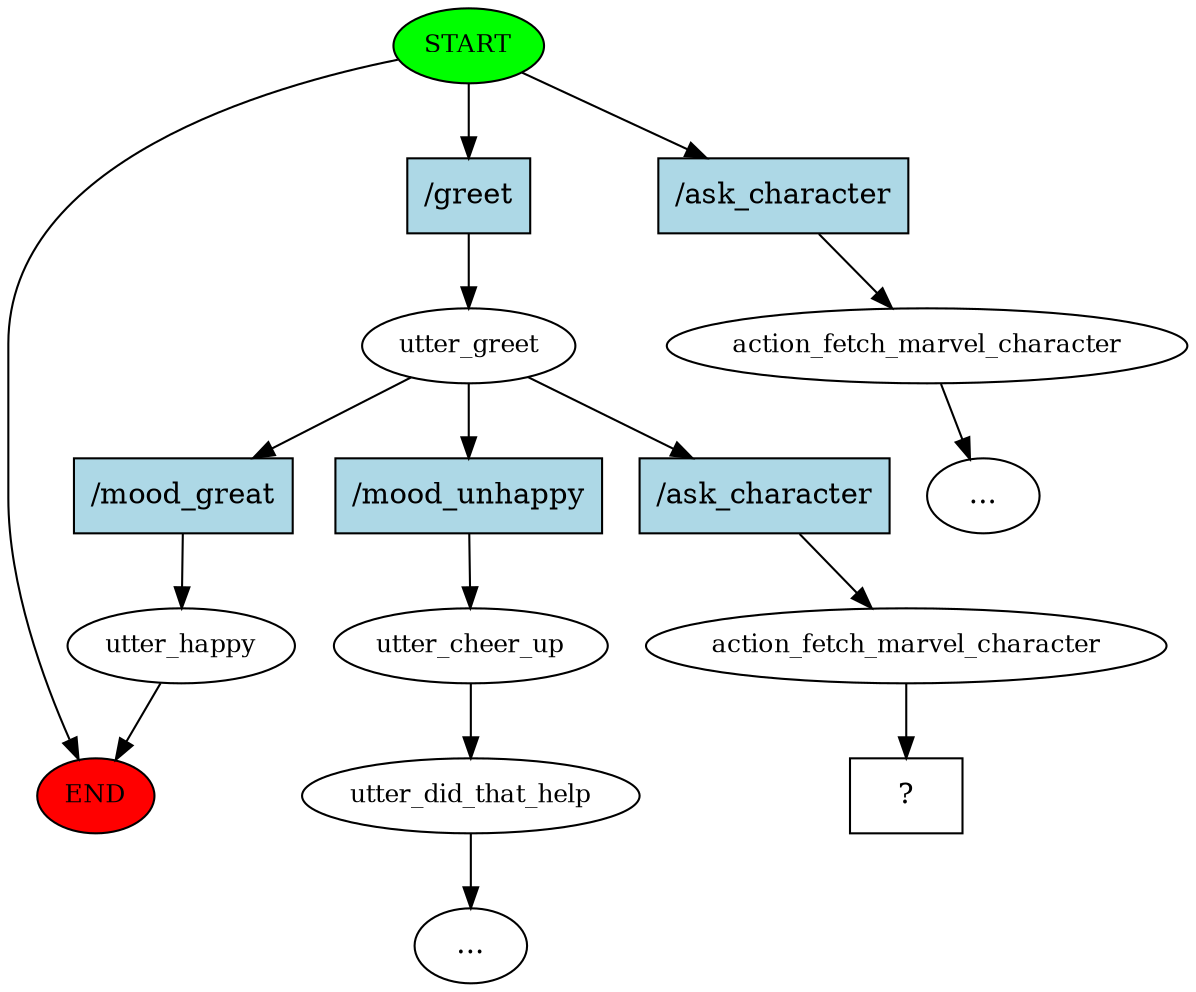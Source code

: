 digraph  {
0 [class="start active", fillcolor=green, fontsize=12, label=START, style=filled];
"-1" [class=end, fillcolor=red, fontsize=12, label=END, style=filled];
1 [class=active, fontsize=12, label=utter_greet];
2 [class="", fontsize=12, label=utter_happy];
4 [class="", fontsize=12, label=utter_cheer_up];
5 [class="", fontsize=12, label=utter_did_that_help];
"-4" [class=ellipsis, label="..."];
9 [class="", fontsize=12, label=action_fetch_marvel_character];
"-5" [class=ellipsis, label="..."];
11 [class=active, fontsize=12, label=action_fetch_marvel_character];
12 [class="intent dashed active", label="  ?  ", shape=rect];
13 [class="intent active", fillcolor=lightblue, label="/greet", shape=rect, style=filled];
14 [class=intent, fillcolor=lightblue, label="/ask_character", shape=rect, style=filled];
15 [class=intent, fillcolor=lightblue, label="/mood_great", shape=rect, style=filled];
16 [class=intent, fillcolor=lightblue, label="/mood_unhappy", shape=rect, style=filled];
17 [class="intent active", fillcolor=lightblue, label="/ask_character", shape=rect, style=filled];
0 -> "-1"  [class="", key=NONE, label=""];
0 -> 13  [class=active, key=0];
0 -> 14  [class="", key=0];
1 -> 15  [class="", key=0];
1 -> 16  [class="", key=0];
1 -> 17  [class=active, key=0];
2 -> "-1"  [class="", key=NONE, label=""];
4 -> 5  [class="", key=NONE, label=""];
5 -> "-4"  [class="", key=NONE, label=""];
9 -> "-5"  [class="", key=NONE, label=""];
11 -> 12  [class=active, key=NONE, label=""];
13 -> 1  [class=active, key=0];
14 -> 9  [class="", key=0];
15 -> 2  [class="", key=0];
16 -> 4  [class="", key=0];
17 -> 11  [class=active, key=0];
}
